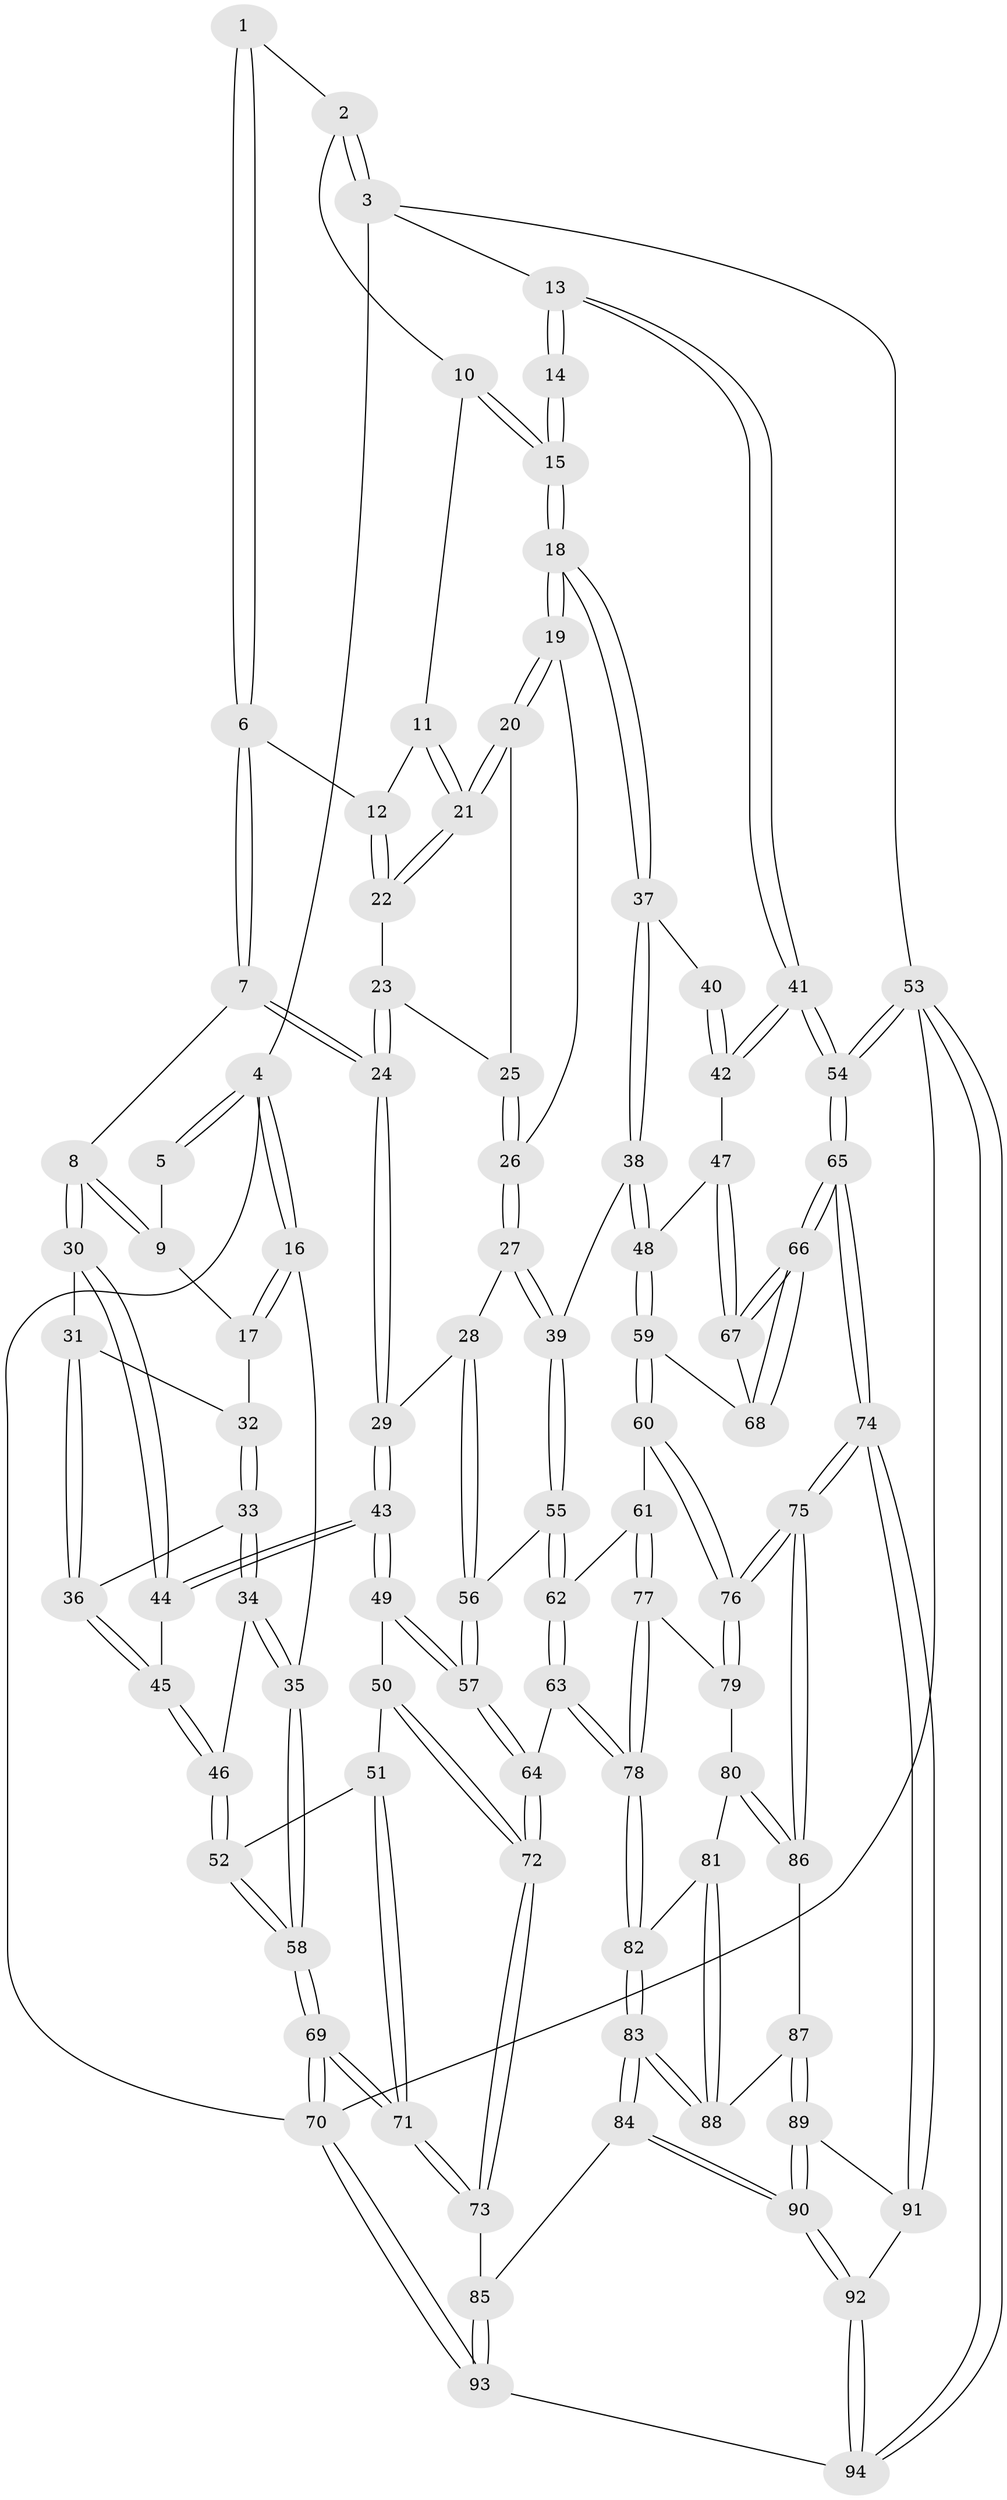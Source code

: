 // coarse degree distribution, {4: 0.5957446808510638, 3: 0.3829787234042553, 2: 0.02127659574468085}
// Generated by graph-tools (version 1.1) at 2025/38/03/04/25 23:38:36]
// undirected, 94 vertices, 232 edges
graph export_dot {
  node [color=gray90,style=filled];
  1 [pos="+0.4200931853976914+0"];
  2 [pos="+0.7515166168157765+0"];
  3 [pos="+1+0"];
  4 [pos="+0+0"];
  5 [pos="+0.1989642630943961+0"];
  6 [pos="+0.4120672575506255+0"];
  7 [pos="+0.33947214141503973+0.18525130209314308"];
  8 [pos="+0.29127637655429806+0.18724868647469023"];
  9 [pos="+0.14043123471807106+0.04224996507412283"];
  10 [pos="+0.7155838480159281+0"];
  11 [pos="+0.6646082274132941+0.058331119968933136"];
  12 [pos="+0.5526600378287596+0.12222822569802586"];
  13 [pos="+1+0"];
  14 [pos="+0.949790333216879+0.11822792485144208"];
  15 [pos="+0.7941932164361026+0.2255476185187443"];
  16 [pos="+0+0.12074311891015577"];
  17 [pos="+0+0.15262947235312438"];
  18 [pos="+0.7634028154348459+0.27004612381756715"];
  19 [pos="+0.7152506258246134+0.2245147287529568"];
  20 [pos="+0.6707387440013854+0.17200985045147904"];
  21 [pos="+0.6703766798084753+0.170470162004522"];
  22 [pos="+0.5475712338959056+0.14354138296327873"];
  23 [pos="+0.536376294838146+0.16750893278989912"];
  24 [pos="+0.3651034462940351+0.21278399672052697"];
  25 [pos="+0.5747098408319483+0.21415752161601112"];
  26 [pos="+0.5766591109909484+0.24043044954558465"];
  27 [pos="+0.5647325470415372+0.35026533780399294"];
  28 [pos="+0.42827818165176235+0.3701385173122864"];
  29 [pos="+0.42558339540345685+0.3699183353044702"];
  30 [pos="+0.19601886763496612+0.2465313103751349"];
  31 [pos="+0.12828153757699104+0.22972730834887403"];
  32 [pos="+0.025290146595279065+0.18026976879603102"];
  33 [pos="+0.0503847744403787+0.3435617924954422"];
  34 [pos="+0+0.3787183747253309"];
  35 [pos="+0+0.417139221773569"];
  36 [pos="+0.06882021715271759+0.34617620859631276"];
  37 [pos="+0.7618283116863831+0.30934359651521814"];
  38 [pos="+0.7413764090226554+0.3841116042714196"];
  39 [pos="+0.6943847667553716+0.3898679105878838"];
  40 [pos="+0.921651529662311+0.2848407570774489"];
  41 [pos="+1+0.3753853859167039"];
  42 [pos="+1+0.39851061718428127"];
  43 [pos="+0.35595504217150703+0.4590730199596907"];
  44 [pos="+0.17789089668243507+0.3553550627211424"];
  45 [pos="+0.14135808389903556+0.3817305299961081"];
  46 [pos="+0.11774852659804808+0.4664385688169781"];
  47 [pos="+0.9117841223683171+0.45511802116040867"];
  48 [pos="+0.8025624186244636+0.449421269458606"];
  49 [pos="+0.3498289107875296+0.48104693892695977"];
  50 [pos="+0.20915562887682493+0.5684587915799801"];
  51 [pos="+0.19322361606016028+0.5659245482615108"];
  52 [pos="+0.11795953079726941+0.47740257313258266"];
  53 [pos="+1+1"];
  54 [pos="+1+1"];
  55 [pos="+0.6104014445704513+0.5148184762563002"];
  56 [pos="+0.548095213104169+0.5210225498798278"];
  57 [pos="+0.4619096915476467+0.6575114267537964"];
  58 [pos="+0+0.5704803881015649"];
  59 [pos="+0.7774145316698319+0.5863825294026499"];
  60 [pos="+0.7092552953616623+0.6500688627911093"];
  61 [pos="+0.6835751900984134+0.6464176932135831"];
  62 [pos="+0.6301135443710433+0.6275344075323434"];
  63 [pos="+0.4779669605625982+0.668266186182777"];
  64 [pos="+0.4624796444175871+0.6595047649776358"];
  65 [pos="+1+1"];
  66 [pos="+1+0.8219052810762147"];
  67 [pos="+0.9470085047650224+0.5787274013300526"];
  68 [pos="+0.8188537747979834+0.6184494780217709"];
  69 [pos="+0+0.8244294267774377"];
  70 [pos="+0+1"];
  71 [pos="+0+0.795175088711729"];
  72 [pos="+0.28235333581715427+0.7830231813855321"];
  73 [pos="+0.2795193982638451+0.790165391134381"];
  74 [pos="+0.9464539125236744+0.9609975282910571"];
  75 [pos="+0.8043892558902774+0.8510310252832237"];
  76 [pos="+0.7281114350432154+0.7343703344865847"];
  77 [pos="+0.6128574560421554+0.7399592968858902"];
  78 [pos="+0.5246205164388842+0.7621189317810889"];
  79 [pos="+0.6523302841558318+0.7656640021210703"];
  80 [pos="+0.6368010169983155+0.7883271164465748"];
  81 [pos="+0.6066829364507592+0.7970961424053312"];
  82 [pos="+0.5246523942773637+0.7622959033372786"];
  83 [pos="+0.5039297028702442+0.871358266514658"];
  84 [pos="+0.49635377471345754+0.8931790913066919"];
  85 [pos="+0.2934134073136747+0.8305102796133577"];
  86 [pos="+0.6801402902385366+0.8450926356596311"];
  87 [pos="+0.6433440241807097+0.8559060149866677"];
  88 [pos="+0.6197829312814356+0.8369879680481559"];
  89 [pos="+0.6251338492421272+0.8839941997095717"];
  90 [pos="+0.5210886948091144+0.9587198311885964"];
  91 [pos="+0.6756421290772574+0.922759838733373"];
  92 [pos="+0.5213854533550091+0.9620367500729199"];
  93 [pos="+0.21789980913662468+1"];
  94 [pos="+0.5138172120128743+1"];
  1 -- 2;
  1 -- 6;
  1 -- 6;
  2 -- 3;
  2 -- 3;
  2 -- 10;
  3 -- 4;
  3 -- 13;
  3 -- 53;
  4 -- 5;
  4 -- 5;
  4 -- 16;
  4 -- 16;
  4 -- 70;
  5 -- 9;
  6 -- 7;
  6 -- 7;
  6 -- 12;
  7 -- 8;
  7 -- 24;
  7 -- 24;
  8 -- 9;
  8 -- 9;
  8 -- 30;
  8 -- 30;
  9 -- 17;
  10 -- 11;
  10 -- 15;
  10 -- 15;
  11 -- 12;
  11 -- 21;
  11 -- 21;
  12 -- 22;
  12 -- 22;
  13 -- 14;
  13 -- 14;
  13 -- 41;
  13 -- 41;
  14 -- 15;
  14 -- 15;
  15 -- 18;
  15 -- 18;
  16 -- 17;
  16 -- 17;
  16 -- 35;
  17 -- 32;
  18 -- 19;
  18 -- 19;
  18 -- 37;
  18 -- 37;
  19 -- 20;
  19 -- 20;
  19 -- 26;
  20 -- 21;
  20 -- 21;
  20 -- 25;
  21 -- 22;
  21 -- 22;
  22 -- 23;
  23 -- 24;
  23 -- 24;
  23 -- 25;
  24 -- 29;
  24 -- 29;
  25 -- 26;
  25 -- 26;
  26 -- 27;
  26 -- 27;
  27 -- 28;
  27 -- 39;
  27 -- 39;
  28 -- 29;
  28 -- 56;
  28 -- 56;
  29 -- 43;
  29 -- 43;
  30 -- 31;
  30 -- 44;
  30 -- 44;
  31 -- 32;
  31 -- 36;
  31 -- 36;
  32 -- 33;
  32 -- 33;
  33 -- 34;
  33 -- 34;
  33 -- 36;
  34 -- 35;
  34 -- 35;
  34 -- 46;
  35 -- 58;
  35 -- 58;
  36 -- 45;
  36 -- 45;
  37 -- 38;
  37 -- 38;
  37 -- 40;
  38 -- 39;
  38 -- 48;
  38 -- 48;
  39 -- 55;
  39 -- 55;
  40 -- 42;
  40 -- 42;
  41 -- 42;
  41 -- 42;
  41 -- 54;
  41 -- 54;
  42 -- 47;
  43 -- 44;
  43 -- 44;
  43 -- 49;
  43 -- 49;
  44 -- 45;
  45 -- 46;
  45 -- 46;
  46 -- 52;
  46 -- 52;
  47 -- 48;
  47 -- 67;
  47 -- 67;
  48 -- 59;
  48 -- 59;
  49 -- 50;
  49 -- 57;
  49 -- 57;
  50 -- 51;
  50 -- 72;
  50 -- 72;
  51 -- 52;
  51 -- 71;
  51 -- 71;
  52 -- 58;
  52 -- 58;
  53 -- 54;
  53 -- 54;
  53 -- 94;
  53 -- 94;
  53 -- 70;
  54 -- 65;
  54 -- 65;
  55 -- 56;
  55 -- 62;
  55 -- 62;
  56 -- 57;
  56 -- 57;
  57 -- 64;
  57 -- 64;
  58 -- 69;
  58 -- 69;
  59 -- 60;
  59 -- 60;
  59 -- 68;
  60 -- 61;
  60 -- 76;
  60 -- 76;
  61 -- 62;
  61 -- 77;
  61 -- 77;
  62 -- 63;
  62 -- 63;
  63 -- 64;
  63 -- 78;
  63 -- 78;
  64 -- 72;
  64 -- 72;
  65 -- 66;
  65 -- 66;
  65 -- 74;
  65 -- 74;
  66 -- 67;
  66 -- 67;
  66 -- 68;
  66 -- 68;
  67 -- 68;
  69 -- 70;
  69 -- 70;
  69 -- 71;
  69 -- 71;
  70 -- 93;
  70 -- 93;
  71 -- 73;
  71 -- 73;
  72 -- 73;
  72 -- 73;
  73 -- 85;
  74 -- 75;
  74 -- 75;
  74 -- 91;
  74 -- 91;
  75 -- 76;
  75 -- 76;
  75 -- 86;
  75 -- 86;
  76 -- 79;
  76 -- 79;
  77 -- 78;
  77 -- 78;
  77 -- 79;
  78 -- 82;
  78 -- 82;
  79 -- 80;
  80 -- 81;
  80 -- 86;
  80 -- 86;
  81 -- 82;
  81 -- 88;
  81 -- 88;
  82 -- 83;
  82 -- 83;
  83 -- 84;
  83 -- 84;
  83 -- 88;
  83 -- 88;
  84 -- 85;
  84 -- 90;
  84 -- 90;
  85 -- 93;
  85 -- 93;
  86 -- 87;
  87 -- 88;
  87 -- 89;
  87 -- 89;
  89 -- 90;
  89 -- 90;
  89 -- 91;
  90 -- 92;
  90 -- 92;
  91 -- 92;
  92 -- 94;
  92 -- 94;
  93 -- 94;
}
